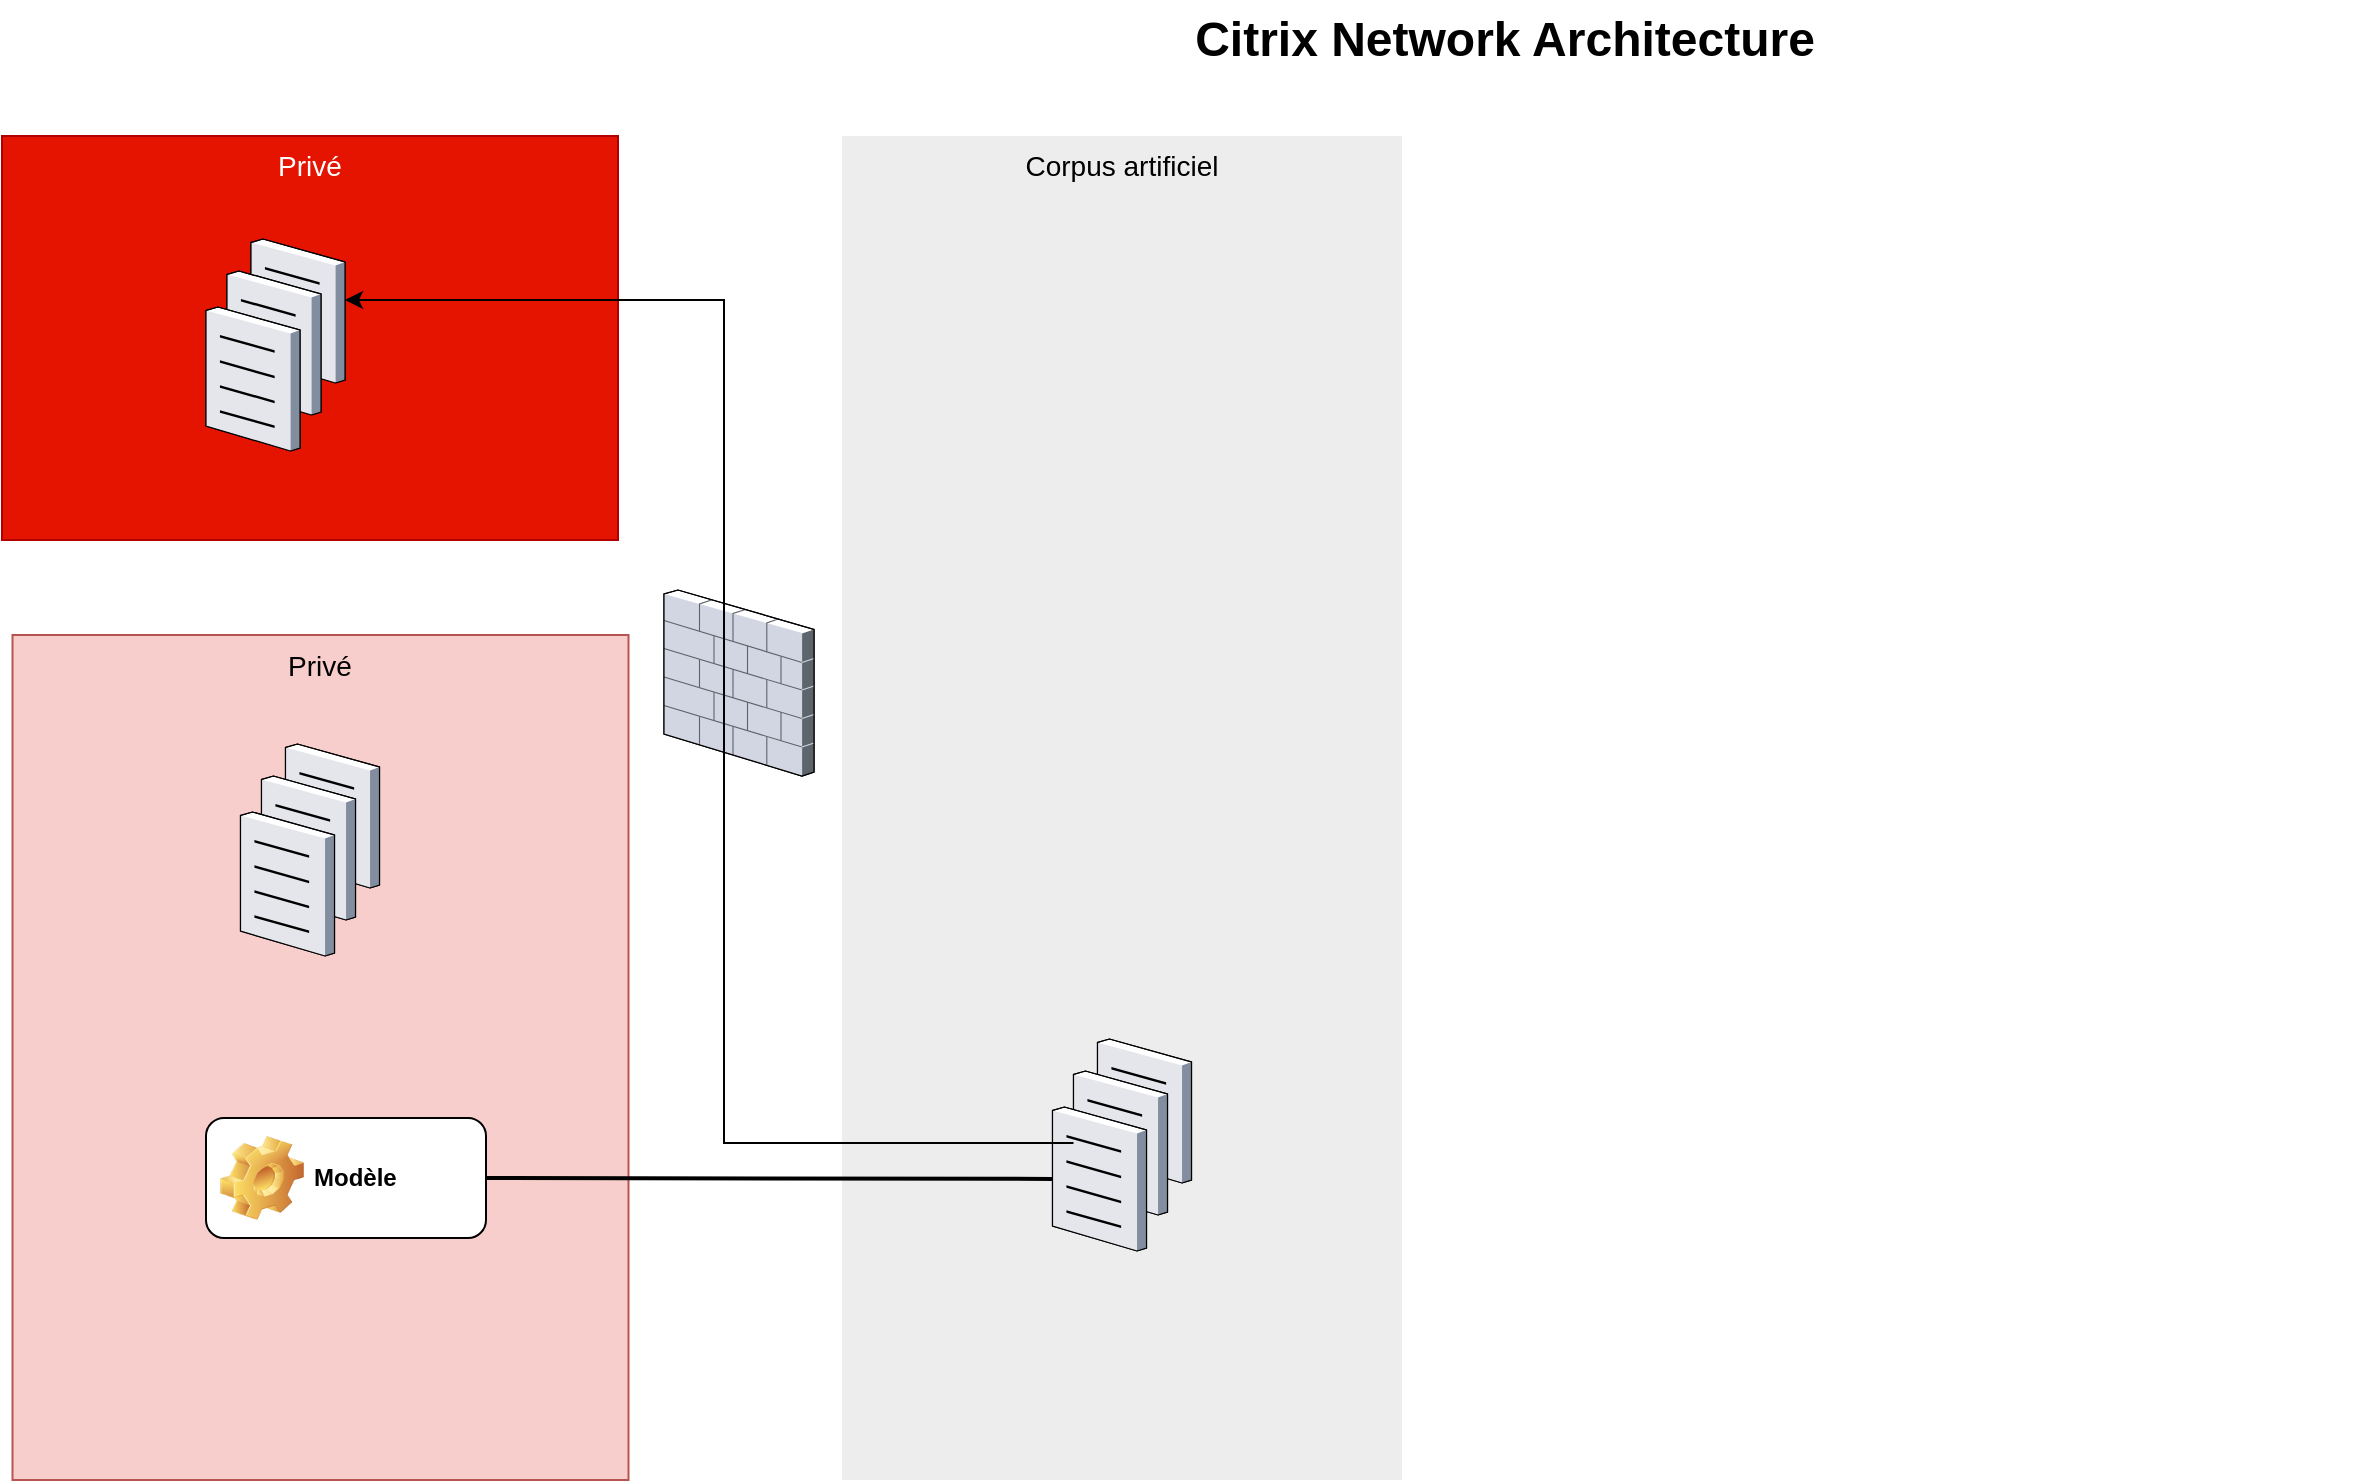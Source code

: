 <mxfile version="17.1.3" type="github">
  <diagram name="Page-1" id="e3a06f82-3646-2815-327d-82caf3d4e204">
    <mxGraphModel dx="1355" dy="793" grid="1" gridSize="10" guides="1" tooltips="1" connect="1" arrows="1" fold="1" page="1" pageScale="1.5" pageWidth="1169" pageHeight="826" background="none" math="0" shadow="0">
      <root>
        <mxCell id="0" style=";html=1;" />
        <mxCell id="1" style=";html=1;" parent="0" />
        <mxCell id="ujZurVDHWSOZeF2jrC4R-9" value="Privé" style="whiteSpace=wrap;html=1;fillColor=#f8cecc;fontSize=14;strokeColor=#b85450;verticalAlign=top;" vertex="1" parent="1">
          <mxGeometry x="184.25" y="347.5" width="308" height="422.5" as="geometry" />
        </mxCell>
        <mxCell id="6a7d8f32e03d9370-59" value="Corpus artificiel" style="whiteSpace=wrap;html=1;fillColor=#EDEDED;fontSize=14;strokeColor=none;verticalAlign=top;" parent="1" vertex="1">
          <mxGeometry x="599" y="98" width="280" height="672" as="geometry" />
        </mxCell>
        <mxCell id="6a7d8f32e03d9370-57" value="Privé" style="whiteSpace=wrap;html=1;fillColor=#e51400;fontSize=14;strokeColor=#B20000;verticalAlign=top;fontColor=#ffffff;" parent="1" vertex="1">
          <mxGeometry x="179" y="98" width="308" height="202" as="geometry" />
        </mxCell>
        <mxCell id="6a7d8f32e03d9370-35" style="edgeStyle=none;rounded=0;html=1;startSize=10;endSize=10;jettySize=auto;orthogonalLoop=1;fontSize=14;endArrow=none;endFill=0;strokeWidth=2;exitX=1;exitY=0.5;exitDx=0;exitDy=0;" parent="1" source="ujZurVDHWSOZeF2jrC4R-10" target="ujZurVDHWSOZeF2jrC4R-13" edge="1">
          <mxGeometry relative="1" as="geometry">
            <mxPoint x="466.5" y="619.004" as="sourcePoint" />
            <mxPoint x="635" y="619.8" as="targetPoint" />
          </mxGeometry>
        </mxCell>
        <mxCell id="6a7d8f32e03d9370-17" value="" style="verticalLabelPosition=bottom;aspect=fixed;html=1;verticalAlign=top;strokeColor=none;shape=mxgraph.citrix.firewall;fillColor=#66B2FF;gradientColor=#0066CC;fontSize=14;" parent="1" vertex="1">
          <mxGeometry x="510" y="325" width="75" height="93" as="geometry" />
        </mxCell>
        <mxCell id="6a7d8f32e03d9370-62" value="Citrix Network Architecture" style="text;strokeColor=none;fillColor=none;html=1;fontSize=24;fontStyle=1;verticalAlign=middle;align=center;" parent="1" vertex="1">
          <mxGeometry x="499" y="30" width="861" height="40" as="geometry" />
        </mxCell>
        <mxCell id="ujZurVDHWSOZeF2jrC4R-3" value="" style="verticalLabelPosition=bottom;sketch=0;aspect=fixed;html=1;verticalAlign=top;strokeColor=none;align=center;outlineConnect=0;shape=mxgraph.citrix.document;" vertex="1" parent="1">
          <mxGeometry x="303.5" y="149.5" width="47" height="72" as="geometry" />
        </mxCell>
        <mxCell id="ujZurVDHWSOZeF2jrC4R-4" value="" style="verticalLabelPosition=bottom;sketch=0;aspect=fixed;html=1;verticalAlign=top;strokeColor=none;align=center;outlineConnect=0;shape=mxgraph.citrix.document;" vertex="1" parent="1">
          <mxGeometry x="291.5" y="165.5" width="47" height="72" as="geometry" />
        </mxCell>
        <mxCell id="ujZurVDHWSOZeF2jrC4R-5" value="" style="verticalLabelPosition=bottom;sketch=0;aspect=fixed;html=1;verticalAlign=top;strokeColor=none;align=center;outlineConnect=0;shape=mxgraph.citrix.document;" vertex="1" parent="1">
          <mxGeometry x="281" y="183.5" width="47" height="72" as="geometry" />
        </mxCell>
        <mxCell id="ujZurVDHWSOZeF2jrC4R-6" value="" style="verticalLabelPosition=bottom;sketch=0;aspect=fixed;html=1;verticalAlign=top;strokeColor=none;align=center;outlineConnect=0;shape=mxgraph.citrix.document;" vertex="1" parent="1">
          <mxGeometry x="320.75" y="402" width="47" height="72" as="geometry" />
        </mxCell>
        <mxCell id="ujZurVDHWSOZeF2jrC4R-7" value="" style="verticalLabelPosition=bottom;sketch=0;aspect=fixed;html=1;verticalAlign=top;strokeColor=none;align=center;outlineConnect=0;shape=mxgraph.citrix.document;" vertex="1" parent="1">
          <mxGeometry x="308.75" y="418" width="47" height="72" as="geometry" />
        </mxCell>
        <mxCell id="ujZurVDHWSOZeF2jrC4R-8" value="" style="verticalLabelPosition=bottom;sketch=0;aspect=fixed;html=1;verticalAlign=top;strokeColor=none;align=center;outlineConnect=0;shape=mxgraph.citrix.document;" vertex="1" parent="1">
          <mxGeometry x="298.25" y="436" width="47" height="72" as="geometry" />
        </mxCell>
        <mxCell id="ujZurVDHWSOZeF2jrC4R-10" value="Modèle" style="label;whiteSpace=wrap;html=1;image=img/clipart/Gear_128x128.png;" vertex="1" parent="1">
          <mxGeometry x="281" y="589" width="140" height="60" as="geometry" />
        </mxCell>
        <mxCell id="ujZurVDHWSOZeF2jrC4R-11" value="" style="verticalLabelPosition=bottom;sketch=0;aspect=fixed;html=1;verticalAlign=top;strokeColor=none;align=center;outlineConnect=0;shape=mxgraph.citrix.document;" vertex="1" parent="1">
          <mxGeometry x="726.75" y="549.5" width="47" height="72" as="geometry" />
        </mxCell>
        <mxCell id="ujZurVDHWSOZeF2jrC4R-12" value="" style="verticalLabelPosition=bottom;sketch=0;aspect=fixed;html=1;verticalAlign=top;strokeColor=none;align=center;outlineConnect=0;shape=mxgraph.citrix.document;" vertex="1" parent="1">
          <mxGeometry x="714.75" y="565.5" width="47" height="72" as="geometry" />
        </mxCell>
        <mxCell id="ujZurVDHWSOZeF2jrC4R-13" value="" style="verticalLabelPosition=bottom;sketch=0;aspect=fixed;html=1;verticalAlign=top;strokeColor=none;align=center;outlineConnect=0;shape=mxgraph.citrix.document;" vertex="1" parent="1">
          <mxGeometry x="704.25" y="583.5" width="47" height="72" as="geometry" />
        </mxCell>
        <mxCell id="ujZurVDHWSOZeF2jrC4R-14" value="" style="edgeStyle=segmentEdgeStyle;endArrow=classic;html=1;rounded=0;" edge="1" parent="1" source="ujZurVDHWSOZeF2jrC4R-12" target="ujZurVDHWSOZeF2jrC4R-3">
          <mxGeometry width="50" height="50" relative="1" as="geometry">
            <mxPoint x="810" y="500" as="sourcePoint" />
            <mxPoint x="540" y="180" as="targetPoint" />
            <Array as="points">
              <mxPoint x="540" y="602" />
              <mxPoint x="540" y="180" />
            </Array>
          </mxGeometry>
        </mxCell>
      </root>
    </mxGraphModel>
  </diagram>
</mxfile>
